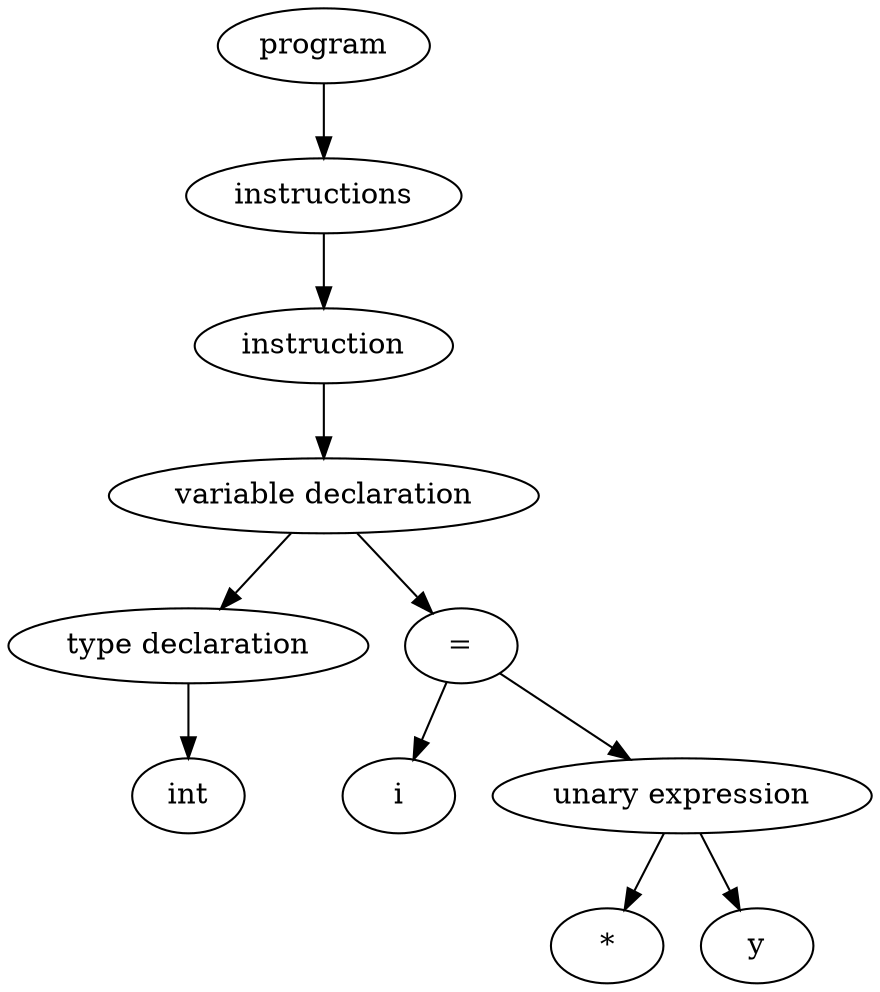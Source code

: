 digraph "Abstract Syntax Tree" {
	140318807431968 [label=int]
	140318807431488 -> 140318807431968
	140318807431488 [label="type declaration"]
	140318807430576 -> 140318807431488
	140318807432256 [label=i]
	140318807432688 -> 140318807432256
	140318807431104 [label="*"]
	140318807430960 -> 140318807431104
	140318807433024 [label=y]
	140318807430960 -> 140318807433024
	140318807430960 [label="unary expression"]
	140318807432688 -> 140318807430960
	140318807432688 [label="="]
	140318807430576 -> 140318807432688
	140318807430576 [label="variable declaration"]
	140318807432064 -> 140318807430576
	140318807432064 [label=instruction]
	140318807431584 -> 140318807432064
	140318807431584 [label=instructions]
	140318807432832 -> 140318807431584
	140318807432832 [label=program]
}
